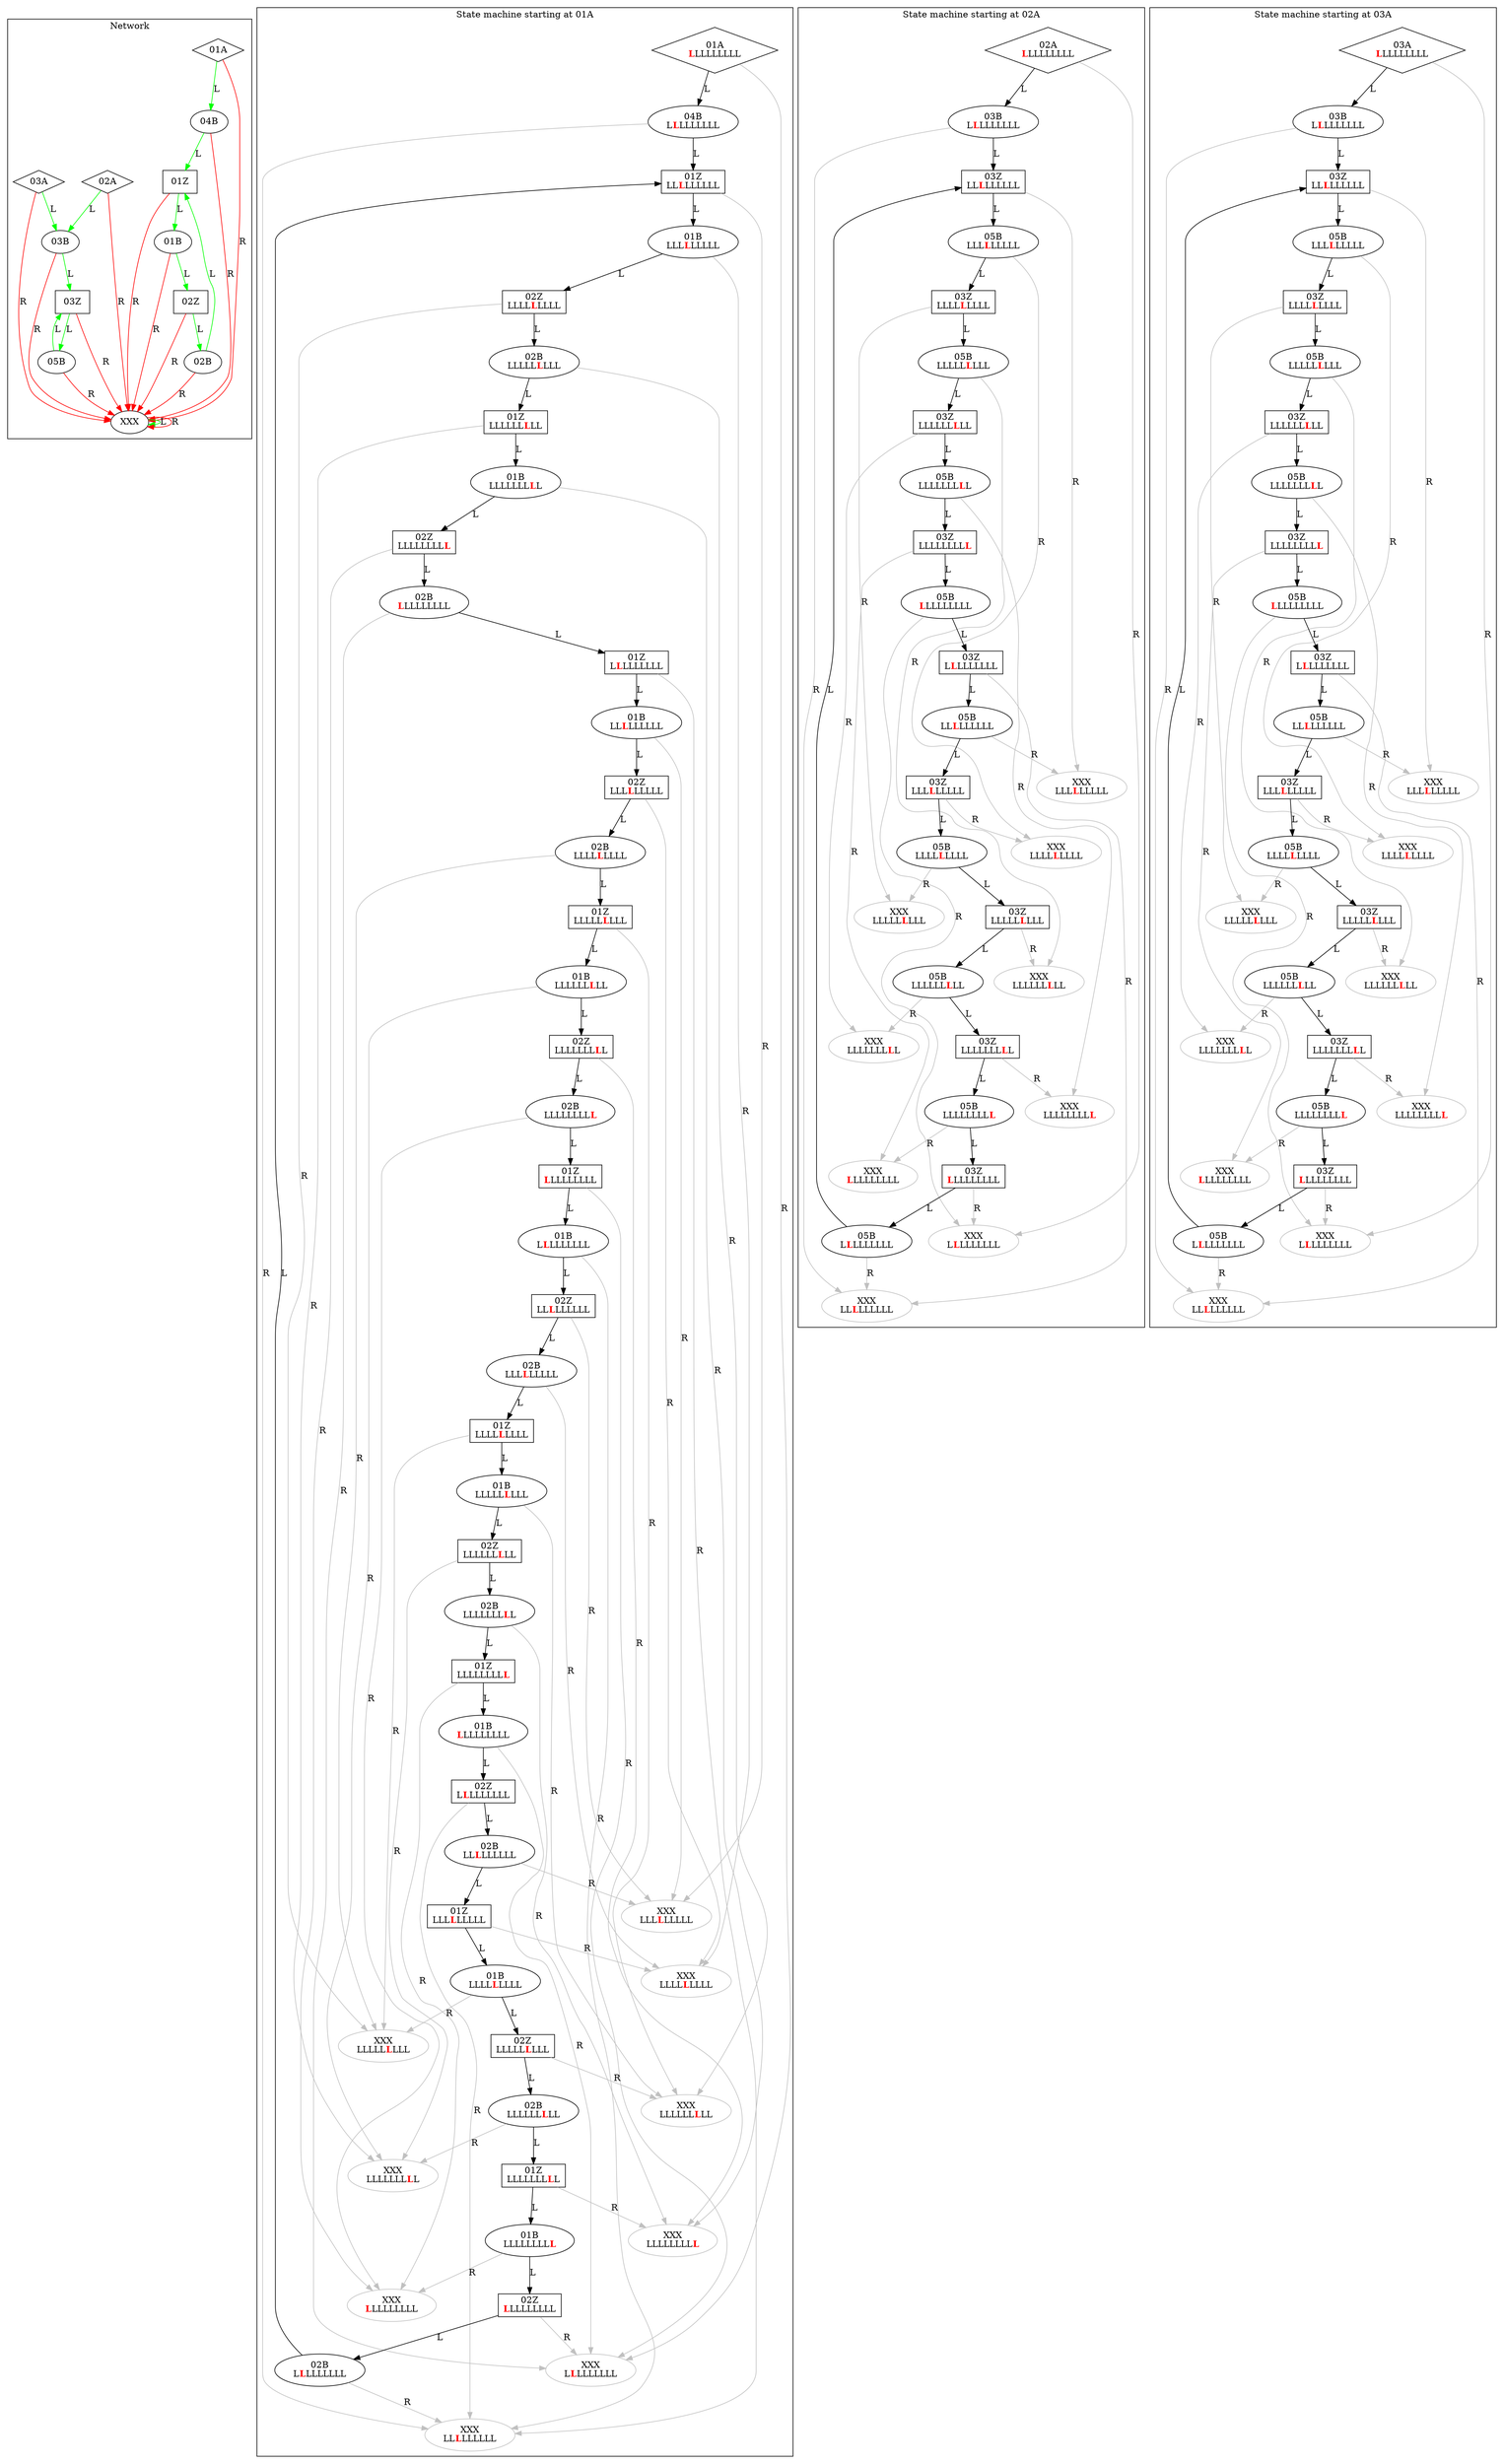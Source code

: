 digraph G {
	subgraph cluster {
	label = "Network"
	color=black
		_01A [label="01A",shape=diamond]
		_01A -> _04B [color=green,label=L]
		_01A -> _XXX [color=red,label=R]
		_02A [label="02A",shape=diamond]
		_02A -> _03B [color=green,label=L]
		_02A -> _XXX [color=red,label=R]
		_03A [label="03A",shape=diamond]
		_03A -> _03B [color=green,label=L]
		_03A -> _XXX [color=red,label=R]
		_01B [label="01B",shape=ellipse]
		_01B -> _02Z [color=green,label=L]
		_01B -> _XXX [color=red,label=R]
		_02B [label="02B",shape=ellipse]
		_02B -> _01Z [color=green,label=L]
		_02B -> _XXX [color=red,label=R]
		_03B [label="03B",shape=ellipse]
		_03B -> _03Z [color=green,label=L]
		_03B -> _XXX [color=red,label=R]
		_04B [label="04B",shape=ellipse]
		_04B -> _01Z [color=green,label=L]
		_04B -> _XXX [color=red,label=R]
		_05B [label="05B",shape=ellipse]
		_05B -> _03Z [color=green,label=L]
		_05B -> _XXX [color=red,label=R]
		_01Z [label="01Z",shape=rect]
		_01Z -> _01B [color=green,label=L]
		_01Z -> _XXX [color=red,label=R]
		_02Z [label="02Z",shape=rect]
		_02Z -> _02B [color=green,label=L]
		_02Z -> _XXX [color=red,label=R]
		_03Z [label="03Z",shape=rect]
		_03Z -> _05B [color=green,label=L]
		_03Z -> _XXX [color=red,label=R]
		_XXX [label="XXX",shape=ellipse]
		_XXX -> _XXX [color=green,label=L]
		_XXX -> _XXX [color=red,label=R]
	}

	subgraph cluster_01A {
		label = "State machine starting at 01A"
		color = black
		_walk_01A_01A_0 [shape=diamond,label=<01A<br/><font color="red"><b>L</b></font>LLLLLLLL>]
		_walk_01A_01A_0 -> _walk_01A_04B_1 [label=L]
		_walk_01A_01A_0 -> _walk_01A_XXX_1 [label=R,color=gray]
		_walk_01A_04B_1 [shape=ellipse,label=<04B<br/>L<font color="red"><b>L</b></font>LLLLLLL>]
		_walk_01A_04B_1 -> _walk_01A_01Z_2 [label=L]
		_walk_01A_04B_1 -> _walk_01A_XXX_2 [label=R,color=gray]
		_walk_01A_01Z_2 [shape=rect,label=<01Z<br/>LL<font color="red"><b>L</b></font>LLLLLL>]
		_walk_01A_01Z_2 -> _walk_01A_01B_3 [label=L]
		_walk_01A_01Z_2 -> _walk_01A_XXX_3 [label=R,color=gray]
		_walk_01A_01B_3 [shape=ellipse,label=<01B<br/>LLL<font color="red"><b>L</b></font>LLLLL>]
		_walk_01A_01B_3 -> _walk_01A_02Z_4 [label=L]
		_walk_01A_01B_3 -> _walk_01A_XXX_4 [label=R,color=gray]
		_walk_01A_02Z_4 [shape=rect,label=<02Z<br/>LLLL<font color="red"><b>L</b></font>LLLL>]
		_walk_01A_02Z_4 -> _walk_01A_02B_5 [label=L]
		_walk_01A_02Z_4 -> _walk_01A_XXX_5 [label=R,color=gray]
		_walk_01A_02B_5 [shape=ellipse,label=<02B<br/>LLLLL<font color="red"><b>L</b></font>LLL>]
		_walk_01A_02B_5 -> _walk_01A_01Z_6 [label=L]
		_walk_01A_02B_5 -> _walk_01A_XXX_6 [label=R,color=gray]
		_walk_01A_01Z_6 [shape=rect,label=<01Z<br/>LLLLLL<font color="red"><b>L</b></font>LL>]
		_walk_01A_01Z_6 -> _walk_01A_01B_7 [label=L]
		_walk_01A_01Z_6 -> _walk_01A_XXX_7 [label=R,color=gray]
		_walk_01A_01B_7 [shape=ellipse,label=<01B<br/>LLLLLLL<font color="red"><b>L</b></font>L>]
		_walk_01A_01B_7 -> _walk_01A_02Z_8 [label=L]
		_walk_01A_01B_7 -> _walk_01A_XXX_8 [label=R,color=gray]
		_walk_01A_02Z_8 [shape=rect,label=<02Z<br/>LLLLLLLL<font color="red"><b>L</b></font>>]
		_walk_01A_02Z_8 -> _walk_01A_02B_0 [label=L]
		_walk_01A_02Z_8 -> _walk_01A_XXX_0 [label=R,color=gray]
		_walk_01A_02B_0 [shape=ellipse,label=<02B<br/><font color="red"><b>L</b></font>LLLLLLLL>]
		_walk_01A_02B_0 -> _walk_01A_01Z_1 [label=L]
		_walk_01A_02B_0 -> _walk_01A_XXX_1 [label=R,color=gray]
		_walk_01A_01Z_1 [shape=rect,label=<01Z<br/>L<font color="red"><b>L</b></font>LLLLLLL>]
		_walk_01A_01Z_1 -> _walk_01A_01B_2 [label=L]
		_walk_01A_01Z_1 -> _walk_01A_XXX_2 [label=R,color=gray]
		_walk_01A_01B_2 [shape=ellipse,label=<01B<br/>LL<font color="red"><b>L</b></font>LLLLLL>]
		_walk_01A_01B_2 -> _walk_01A_02Z_3 [label=L]
		_walk_01A_01B_2 -> _walk_01A_XXX_3 [label=R,color=gray]
		_walk_01A_02Z_3 [shape=rect,label=<02Z<br/>LLL<font color="red"><b>L</b></font>LLLLL>]
		_walk_01A_02Z_3 -> _walk_01A_02B_4 [label=L]
		_walk_01A_02Z_3 -> _walk_01A_XXX_4 [label=R,color=gray]
		_walk_01A_02B_4 [shape=ellipse,label=<02B<br/>LLLL<font color="red"><b>L</b></font>LLLL>]
		_walk_01A_02B_4 -> _walk_01A_01Z_5 [label=L]
		_walk_01A_02B_4 -> _walk_01A_XXX_5 [label=R,color=gray]
		_walk_01A_01Z_5 [shape=rect,label=<01Z<br/>LLLLL<font color="red"><b>L</b></font>LLL>]
		_walk_01A_01Z_5 -> _walk_01A_01B_6 [label=L]
		_walk_01A_01Z_5 -> _walk_01A_XXX_6 [label=R,color=gray]
		_walk_01A_01B_6 [shape=ellipse,label=<01B<br/>LLLLLL<font color="red"><b>L</b></font>LL>]
		_walk_01A_01B_6 -> _walk_01A_02Z_7 [label=L]
		_walk_01A_01B_6 -> _walk_01A_XXX_7 [label=R,color=gray]
		_walk_01A_02Z_7 [shape=rect,label=<02Z<br/>LLLLLLL<font color="red"><b>L</b></font>L>]
		_walk_01A_02Z_7 -> _walk_01A_02B_8 [label=L]
		_walk_01A_02Z_7 -> _walk_01A_XXX_8 [label=R,color=gray]
		_walk_01A_02B_8 [shape=ellipse,label=<02B<br/>LLLLLLLL<font color="red"><b>L</b></font>>]
		_walk_01A_02B_8 -> _walk_01A_01Z_0 [label=L]
		_walk_01A_02B_8 -> _walk_01A_XXX_0 [label=R,color=gray]
		_walk_01A_01Z_0 [shape=rect,label=<01Z<br/><font color="red"><b>L</b></font>LLLLLLLL>]
		_walk_01A_01Z_0 -> _walk_01A_01B_1 [label=L]
		_walk_01A_01Z_0 -> _walk_01A_XXX_1 [label=R,color=gray]
		_walk_01A_01B_1 [shape=ellipse,label=<01B<br/>L<font color="red"><b>L</b></font>LLLLLLL>]
		_walk_01A_01B_1 -> _walk_01A_02Z_2 [label=L]
		_walk_01A_01B_1 -> _walk_01A_XXX_2 [label=R,color=gray]
		_walk_01A_02Z_2 [shape=rect,label=<02Z<br/>LL<font color="red"><b>L</b></font>LLLLLL>]
		_walk_01A_02Z_2 -> _walk_01A_02B_3 [label=L]
		_walk_01A_02Z_2 -> _walk_01A_XXX_3 [label=R,color=gray]
		_walk_01A_02B_3 [shape=ellipse,label=<02B<br/>LLL<font color="red"><b>L</b></font>LLLLL>]
		_walk_01A_02B_3 -> _walk_01A_01Z_4 [label=L]
		_walk_01A_02B_3 -> _walk_01A_XXX_4 [label=R,color=gray]
		_walk_01A_01Z_4 [shape=rect,label=<01Z<br/>LLLL<font color="red"><b>L</b></font>LLLL>]
		_walk_01A_01Z_4 -> _walk_01A_01B_5 [label=L]
		_walk_01A_01Z_4 -> _walk_01A_XXX_5 [label=R,color=gray]
		_walk_01A_01B_5 [shape=ellipse,label=<01B<br/>LLLLL<font color="red"><b>L</b></font>LLL>]
		_walk_01A_01B_5 -> _walk_01A_02Z_6 [label=L]
		_walk_01A_01B_5 -> _walk_01A_XXX_6 [label=R,color=gray]
		_walk_01A_02Z_6 [shape=rect,label=<02Z<br/>LLLLLL<font color="red"><b>L</b></font>LL>]
		_walk_01A_02Z_6 -> _walk_01A_02B_7 [label=L]
		_walk_01A_02Z_6 -> _walk_01A_XXX_7 [label=R,color=gray]
		_walk_01A_02B_7 [shape=ellipse,label=<02B<br/>LLLLLLL<font color="red"><b>L</b></font>L>]
		_walk_01A_02B_7 -> _walk_01A_01Z_8 [label=L]
		_walk_01A_02B_7 -> _walk_01A_XXX_8 [label=R,color=gray]
		_walk_01A_01Z_8 [shape=rect,label=<01Z<br/>LLLLLLLL<font color="red"><b>L</b></font>>]
		_walk_01A_01Z_8 -> _walk_01A_01B_0 [label=L]
		_walk_01A_01Z_8 -> _walk_01A_XXX_0 [label=R,color=gray]
		_walk_01A_01B_0 [shape=ellipse,label=<01B<br/><font color="red"><b>L</b></font>LLLLLLLL>]
		_walk_01A_01B_0 -> _walk_01A_02Z_1 [label=L]
		_walk_01A_01B_0 -> _walk_01A_XXX_1 [label=R,color=gray]
		_walk_01A_02Z_1 [shape=rect,label=<02Z<br/>L<font color="red"><b>L</b></font>LLLLLLL>]
		_walk_01A_02Z_1 -> _walk_01A_02B_2 [label=L]
		_walk_01A_02Z_1 -> _walk_01A_XXX_2 [label=R,color=gray]
		_walk_01A_02B_2 [shape=ellipse,label=<02B<br/>LL<font color="red"><b>L</b></font>LLLLLL>]
		_walk_01A_02B_2 -> _walk_01A_01Z_3 [label=L]
		_walk_01A_02B_2 -> _walk_01A_XXX_3 [label=R,color=gray]
		_walk_01A_01Z_3 [shape=rect,label=<01Z<br/>LLL<font color="red"><b>L</b></font>LLLLL>]
		_walk_01A_01Z_3 -> _walk_01A_01B_4 [label=L]
		_walk_01A_01Z_3 -> _walk_01A_XXX_4 [label=R,color=gray]
		_walk_01A_01B_4 [shape=ellipse,label=<01B<br/>LLLL<font color="red"><b>L</b></font>LLLL>]
		_walk_01A_01B_4 -> _walk_01A_02Z_5 [label=L]
		_walk_01A_01B_4 -> _walk_01A_XXX_5 [label=R,color=gray]
		_walk_01A_02Z_5 [shape=rect,label=<02Z<br/>LLLLL<font color="red"><b>L</b></font>LLL>]
		_walk_01A_02Z_5 -> _walk_01A_02B_6 [label=L]
		_walk_01A_02Z_5 -> _walk_01A_XXX_6 [label=R,color=gray]
		_walk_01A_02B_6 [shape=ellipse,label=<02B<br/>LLLLLL<font color="red"><b>L</b></font>LL>]
		_walk_01A_02B_6 -> _walk_01A_01Z_7 [label=L]
		_walk_01A_02B_6 -> _walk_01A_XXX_7 [label=R,color=gray]
		_walk_01A_01Z_7 [shape=rect,label=<01Z<br/>LLLLLLL<font color="red"><b>L</b></font>L>]
		_walk_01A_01Z_7 -> _walk_01A_01B_8 [label=L]
		_walk_01A_01Z_7 -> _walk_01A_XXX_8 [label=R,color=gray]
		_walk_01A_01B_8 [shape=ellipse,label=<01B<br/>LLLLLLLL<font color="red"><b>L</b></font>>]
		_walk_01A_01B_8 -> _walk_01A_02Z_0 [label=L]
		_walk_01A_01B_8 -> _walk_01A_XXX_0 [label=R,color=gray]
		_walk_01A_02Z_0 [shape=rect,label=<02Z<br/><font color="red"><b>L</b></font>LLLLLLLL>]
		_walk_01A_02Z_0 -> _walk_01A_02B_1 [label=L]
		_walk_01A_02Z_0 -> _walk_01A_XXX_1 [label=R,color=gray]
		_walk_01A_02B_1 [shape=ellipse,label=<02B<br/>L<font color="red"><b>L</b></font>LLLLLLL>]
		_walk_01A_02B_1 -> _walk_01A_01Z_2 [label=L]
		_walk_01A_02B_1 -> _walk_01A_XXX_2 [label=R,color=gray]
		_walk_01A_XXX_2 [shape=ellipse,label=<XXX<br/>LL<font color="red"><b>L</b></font>LLLLLL>,color=gray]
		_walk_01A_XXX_4 [shape=ellipse,label=<XXX<br/>LLLL<font color="red"><b>L</b></font>LLLL>,color=gray]
		_walk_01A_XXX_5 [shape=ellipse,label=<XXX<br/>LLLLL<font color="red"><b>L</b></font>LLL>,color=gray]
		_walk_01A_XXX_6 [shape=ellipse,label=<XXX<br/>LLLLLL<font color="red"><b>L</b></font>LL>,color=gray]
		_walk_01A_XXX_0 [shape=ellipse,label=<XXX<br/><font color="red"><b>L</b></font>LLLLLLLL>,color=gray]
		_walk_01A_XXX_1 [shape=ellipse,label=<XXX<br/>L<font color="red"><b>L</b></font>LLLLLLL>,color=gray]
		_walk_01A_XXX_3 [shape=ellipse,label=<XXX<br/>LLL<font color="red"><b>L</b></font>LLLLL>,color=gray]
		_walk_01A_XXX_7 [shape=ellipse,label=<XXX<br/>LLLLLLL<font color="red"><b>L</b></font>L>,color=gray]
		_walk_01A_XXX_8 [shape=ellipse,label=<XXX<br/>LLLLLLLL<font color="red"><b>L</b></font>>,color=gray]
	}

	subgraph cluster_02A {
		label = "State machine starting at 02A"
		color = black
		_walk_02A_02A_0 [shape=diamond,label=<02A<br/><font color="red"><b>L</b></font>LLLLLLLL>]
		_walk_02A_02A_0 -> _walk_02A_03B_1 [label=L]
		_walk_02A_02A_0 -> _walk_02A_XXX_1 [label=R,color=gray]
		_walk_02A_03B_1 [shape=ellipse,label=<03B<br/>L<font color="red"><b>L</b></font>LLLLLLL>]
		_walk_02A_03B_1 -> _walk_02A_03Z_2 [label=L]
		_walk_02A_03B_1 -> _walk_02A_XXX_2 [label=R,color=gray]
		_walk_02A_03Z_2 [shape=rect,label=<03Z<br/>LL<font color="red"><b>L</b></font>LLLLLL>]
		_walk_02A_03Z_2 -> _walk_02A_05B_3 [label=L]
		_walk_02A_03Z_2 -> _walk_02A_XXX_3 [label=R,color=gray]
		_walk_02A_05B_3 [shape=ellipse,label=<05B<br/>LLL<font color="red"><b>L</b></font>LLLLL>]
		_walk_02A_05B_3 -> _walk_02A_03Z_4 [label=L]
		_walk_02A_05B_3 -> _walk_02A_XXX_4 [label=R,color=gray]
		_walk_02A_03Z_4 [shape=rect,label=<03Z<br/>LLLL<font color="red"><b>L</b></font>LLLL>]
		_walk_02A_03Z_4 -> _walk_02A_05B_5 [label=L]
		_walk_02A_03Z_4 -> _walk_02A_XXX_5 [label=R,color=gray]
		_walk_02A_05B_5 [shape=ellipse,label=<05B<br/>LLLLL<font color="red"><b>L</b></font>LLL>]
		_walk_02A_05B_5 -> _walk_02A_03Z_6 [label=L]
		_walk_02A_05B_5 -> _walk_02A_XXX_6 [label=R,color=gray]
		_walk_02A_03Z_6 [shape=rect,label=<03Z<br/>LLLLLL<font color="red"><b>L</b></font>LL>]
		_walk_02A_03Z_6 -> _walk_02A_05B_7 [label=L]
		_walk_02A_03Z_6 -> _walk_02A_XXX_7 [label=R,color=gray]
		_walk_02A_05B_7 [shape=ellipse,label=<05B<br/>LLLLLLL<font color="red"><b>L</b></font>L>]
		_walk_02A_05B_7 -> _walk_02A_03Z_8 [label=L]
		_walk_02A_05B_7 -> _walk_02A_XXX_8 [label=R,color=gray]
		_walk_02A_03Z_8 [shape=rect,label=<03Z<br/>LLLLLLLL<font color="red"><b>L</b></font>>]
		_walk_02A_03Z_8 -> _walk_02A_05B_0 [label=L]
		_walk_02A_03Z_8 -> _walk_02A_XXX_0 [label=R,color=gray]
		_walk_02A_05B_0 [shape=ellipse,label=<05B<br/><font color="red"><b>L</b></font>LLLLLLLL>]
		_walk_02A_05B_0 -> _walk_02A_03Z_1 [label=L]
		_walk_02A_05B_0 -> _walk_02A_XXX_1 [label=R,color=gray]
		_walk_02A_03Z_1 [shape=rect,label=<03Z<br/>L<font color="red"><b>L</b></font>LLLLLLL>]
		_walk_02A_03Z_1 -> _walk_02A_05B_2 [label=L]
		_walk_02A_03Z_1 -> _walk_02A_XXX_2 [label=R,color=gray]
		_walk_02A_05B_2 [shape=ellipse,label=<05B<br/>LL<font color="red"><b>L</b></font>LLLLLL>]
		_walk_02A_05B_2 -> _walk_02A_03Z_3 [label=L]
		_walk_02A_05B_2 -> _walk_02A_XXX_3 [label=R,color=gray]
		_walk_02A_03Z_3 [shape=rect,label=<03Z<br/>LLL<font color="red"><b>L</b></font>LLLLL>]
		_walk_02A_03Z_3 -> _walk_02A_05B_4 [label=L]
		_walk_02A_03Z_3 -> _walk_02A_XXX_4 [label=R,color=gray]
		_walk_02A_05B_4 [shape=ellipse,label=<05B<br/>LLLL<font color="red"><b>L</b></font>LLLL>]
		_walk_02A_05B_4 -> _walk_02A_03Z_5 [label=L]
		_walk_02A_05B_4 -> _walk_02A_XXX_5 [label=R,color=gray]
		_walk_02A_03Z_5 [shape=rect,label=<03Z<br/>LLLLL<font color="red"><b>L</b></font>LLL>]
		_walk_02A_03Z_5 -> _walk_02A_05B_6 [label=L]
		_walk_02A_03Z_5 -> _walk_02A_XXX_6 [label=R,color=gray]
		_walk_02A_05B_6 [shape=ellipse,label=<05B<br/>LLLLLL<font color="red"><b>L</b></font>LL>]
		_walk_02A_05B_6 -> _walk_02A_03Z_7 [label=L]
		_walk_02A_05B_6 -> _walk_02A_XXX_7 [label=R,color=gray]
		_walk_02A_03Z_7 [shape=rect,label=<03Z<br/>LLLLLLL<font color="red"><b>L</b></font>L>]
		_walk_02A_03Z_7 -> _walk_02A_05B_8 [label=L]
		_walk_02A_03Z_7 -> _walk_02A_XXX_8 [label=R,color=gray]
		_walk_02A_05B_8 [shape=ellipse,label=<05B<br/>LLLLLLLL<font color="red"><b>L</b></font>>]
		_walk_02A_05B_8 -> _walk_02A_03Z_0 [label=L]
		_walk_02A_05B_8 -> _walk_02A_XXX_0 [label=R,color=gray]
		_walk_02A_03Z_0 [shape=rect,label=<03Z<br/><font color="red"><b>L</b></font>LLLLLLLL>]
		_walk_02A_03Z_0 -> _walk_02A_05B_1 [label=L]
		_walk_02A_03Z_0 -> _walk_02A_XXX_1 [label=R,color=gray]
		_walk_02A_05B_1 [shape=ellipse,label=<05B<br/>L<font color="red"><b>L</b></font>LLLLLLL>]
		_walk_02A_05B_1 -> _walk_02A_03Z_2 [label=L]
		_walk_02A_05B_1 -> _walk_02A_XXX_2 [label=R,color=gray]
		_walk_02A_XXX_2 [shape=ellipse,label=<XXX<br/>LL<font color="red"><b>L</b></font>LLLLLL>,color=gray]
		_walk_02A_XXX_4 [shape=ellipse,label=<XXX<br/>LLLL<font color="red"><b>L</b></font>LLLL>,color=gray]
		_walk_02A_XXX_6 [shape=ellipse,label=<XXX<br/>LLLLLL<font color="red"><b>L</b></font>LL>,color=gray]
		_walk_02A_XXX_7 [shape=ellipse,label=<XXX<br/>LLLLLLL<font color="red"><b>L</b></font>L>,color=gray]
		_walk_02A_XXX_1 [shape=ellipse,label=<XXX<br/>L<font color="red"><b>L</b></font>LLLLLLL>,color=gray]
		_walk_02A_XXX_3 [shape=ellipse,label=<XXX<br/>LLL<font color="red"><b>L</b></font>LLLLL>,color=gray]
		_walk_02A_XXX_5 [shape=ellipse,label=<XXX<br/>LLLLL<font color="red"><b>L</b></font>LLL>,color=gray]
		_walk_02A_XXX_8 [shape=ellipse,label=<XXX<br/>LLLLLLLL<font color="red"><b>L</b></font>>,color=gray]
		_walk_02A_XXX_0 [shape=ellipse,label=<XXX<br/><font color="red"><b>L</b></font>LLLLLLLL>,color=gray]
	}

	subgraph cluster_03A {
		label = "State machine starting at 03A"
		color = black
		_walk_03A_03A_0 [shape=diamond,label=<03A<br/><font color="red"><b>L</b></font>LLLLLLLL>]
		_walk_03A_03A_0 -> _walk_03A_03B_1 [label=L]
		_walk_03A_03A_0 -> _walk_03A_XXX_1 [label=R,color=gray]
		_walk_03A_03B_1 [shape=ellipse,label=<03B<br/>L<font color="red"><b>L</b></font>LLLLLLL>]
		_walk_03A_03B_1 -> _walk_03A_03Z_2 [label=L]
		_walk_03A_03B_1 -> _walk_03A_XXX_2 [label=R,color=gray]
		_walk_03A_03Z_2 [shape=rect,label=<03Z<br/>LL<font color="red"><b>L</b></font>LLLLLL>]
		_walk_03A_03Z_2 -> _walk_03A_05B_3 [label=L]
		_walk_03A_03Z_2 -> _walk_03A_XXX_3 [label=R,color=gray]
		_walk_03A_05B_3 [shape=ellipse,label=<05B<br/>LLL<font color="red"><b>L</b></font>LLLLL>]
		_walk_03A_05B_3 -> _walk_03A_03Z_4 [label=L]
		_walk_03A_05B_3 -> _walk_03A_XXX_4 [label=R,color=gray]
		_walk_03A_03Z_4 [shape=rect,label=<03Z<br/>LLLL<font color="red"><b>L</b></font>LLLL>]
		_walk_03A_03Z_4 -> _walk_03A_05B_5 [label=L]
		_walk_03A_03Z_4 -> _walk_03A_XXX_5 [label=R,color=gray]
		_walk_03A_05B_5 [shape=ellipse,label=<05B<br/>LLLLL<font color="red"><b>L</b></font>LLL>]
		_walk_03A_05B_5 -> _walk_03A_03Z_6 [label=L]
		_walk_03A_05B_5 -> _walk_03A_XXX_6 [label=R,color=gray]
		_walk_03A_03Z_6 [shape=rect,label=<03Z<br/>LLLLLL<font color="red"><b>L</b></font>LL>]
		_walk_03A_03Z_6 -> _walk_03A_05B_7 [label=L]
		_walk_03A_03Z_6 -> _walk_03A_XXX_7 [label=R,color=gray]
		_walk_03A_05B_7 [shape=ellipse,label=<05B<br/>LLLLLLL<font color="red"><b>L</b></font>L>]
		_walk_03A_05B_7 -> _walk_03A_03Z_8 [label=L]
		_walk_03A_05B_7 -> _walk_03A_XXX_8 [label=R,color=gray]
		_walk_03A_03Z_8 [shape=rect,label=<03Z<br/>LLLLLLLL<font color="red"><b>L</b></font>>]
		_walk_03A_03Z_8 -> _walk_03A_05B_0 [label=L]
		_walk_03A_03Z_8 -> _walk_03A_XXX_0 [label=R,color=gray]
		_walk_03A_05B_0 [shape=ellipse,label=<05B<br/><font color="red"><b>L</b></font>LLLLLLLL>]
		_walk_03A_05B_0 -> _walk_03A_03Z_1 [label=L]
		_walk_03A_05B_0 -> _walk_03A_XXX_1 [label=R,color=gray]
		_walk_03A_03Z_1 [shape=rect,label=<03Z<br/>L<font color="red"><b>L</b></font>LLLLLLL>]
		_walk_03A_03Z_1 -> _walk_03A_05B_2 [label=L]
		_walk_03A_03Z_1 -> _walk_03A_XXX_2 [label=R,color=gray]
		_walk_03A_05B_2 [shape=ellipse,label=<05B<br/>LL<font color="red"><b>L</b></font>LLLLLL>]
		_walk_03A_05B_2 -> _walk_03A_03Z_3 [label=L]
		_walk_03A_05B_2 -> _walk_03A_XXX_3 [label=R,color=gray]
		_walk_03A_03Z_3 [shape=rect,label=<03Z<br/>LLL<font color="red"><b>L</b></font>LLLLL>]
		_walk_03A_03Z_3 -> _walk_03A_05B_4 [label=L]
		_walk_03A_03Z_3 -> _walk_03A_XXX_4 [label=R,color=gray]
		_walk_03A_05B_4 [shape=ellipse,label=<05B<br/>LLLL<font color="red"><b>L</b></font>LLLL>]
		_walk_03A_05B_4 -> _walk_03A_03Z_5 [label=L]
		_walk_03A_05B_4 -> _walk_03A_XXX_5 [label=R,color=gray]
		_walk_03A_03Z_5 [shape=rect,label=<03Z<br/>LLLLL<font color="red"><b>L</b></font>LLL>]
		_walk_03A_03Z_5 -> _walk_03A_05B_6 [label=L]
		_walk_03A_03Z_5 -> _walk_03A_XXX_6 [label=R,color=gray]
		_walk_03A_05B_6 [shape=ellipse,label=<05B<br/>LLLLLL<font color="red"><b>L</b></font>LL>]
		_walk_03A_05B_6 -> _walk_03A_03Z_7 [label=L]
		_walk_03A_05B_6 -> _walk_03A_XXX_7 [label=R,color=gray]
		_walk_03A_03Z_7 [shape=rect,label=<03Z<br/>LLLLLLL<font color="red"><b>L</b></font>L>]
		_walk_03A_03Z_7 -> _walk_03A_05B_8 [label=L]
		_walk_03A_03Z_7 -> _walk_03A_XXX_8 [label=R,color=gray]
		_walk_03A_05B_8 [shape=ellipse,label=<05B<br/>LLLLLLLL<font color="red"><b>L</b></font>>]
		_walk_03A_05B_8 -> _walk_03A_03Z_0 [label=L]
		_walk_03A_05B_8 -> _walk_03A_XXX_0 [label=R,color=gray]
		_walk_03A_03Z_0 [shape=rect,label=<03Z<br/><font color="red"><b>L</b></font>LLLLLLLL>]
		_walk_03A_03Z_0 -> _walk_03A_05B_1 [label=L]
		_walk_03A_03Z_0 -> _walk_03A_XXX_1 [label=R,color=gray]
		_walk_03A_05B_1 [shape=ellipse,label=<05B<br/>L<font color="red"><b>L</b></font>LLLLLLL>]
		_walk_03A_05B_1 -> _walk_03A_03Z_2 [label=L]
		_walk_03A_05B_1 -> _walk_03A_XXX_2 [label=R,color=gray]
		_walk_03A_XXX_7 [shape=ellipse,label=<XXX<br/>LLLLLLL<font color="red"><b>L</b></font>L>,color=gray]
		_walk_03A_XXX_8 [shape=ellipse,label=<XXX<br/>LLLLLLLL<font color="red"><b>L</b></font>>,color=gray]
		_walk_03A_XXX_1 [shape=ellipse,label=<XXX<br/>L<font color="red"><b>L</b></font>LLLLLLL>,color=gray]
		_walk_03A_XXX_2 [shape=ellipse,label=<XXX<br/>LL<font color="red"><b>L</b></font>LLLLLL>,color=gray]
		_walk_03A_XXX_3 [shape=ellipse,label=<XXX<br/>LLL<font color="red"><b>L</b></font>LLLLL>,color=gray]
		_walk_03A_XXX_4 [shape=ellipse,label=<XXX<br/>LLLL<font color="red"><b>L</b></font>LLLL>,color=gray]
		_walk_03A_XXX_5 [shape=ellipse,label=<XXX<br/>LLLLL<font color="red"><b>L</b></font>LLL>,color=gray]
		_walk_03A_XXX_6 [shape=ellipse,label=<XXX<br/>LLLLLL<font color="red"><b>L</b></font>LL>,color=gray]
		_walk_03A_XXX_0 [shape=ellipse,label=<XXX<br/><font color="red"><b>L</b></font>LLLLLLLL>,color=gray]
	}
}
